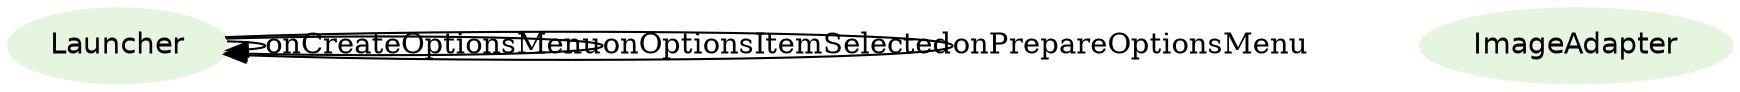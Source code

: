 digraph {
fontname="Helvetica";
node[style=filled, fontname="Helvetica", colorscheme=greens3, color=1];
Launcher;
ImageAdapter;
Launcher -> Launcher[label="onCreateOptionsMenu"];
Launcher -> Launcher[label="onOptionsItemSelected"];
Launcher -> Launcher[label="onPrepareOptionsMenu"];
}